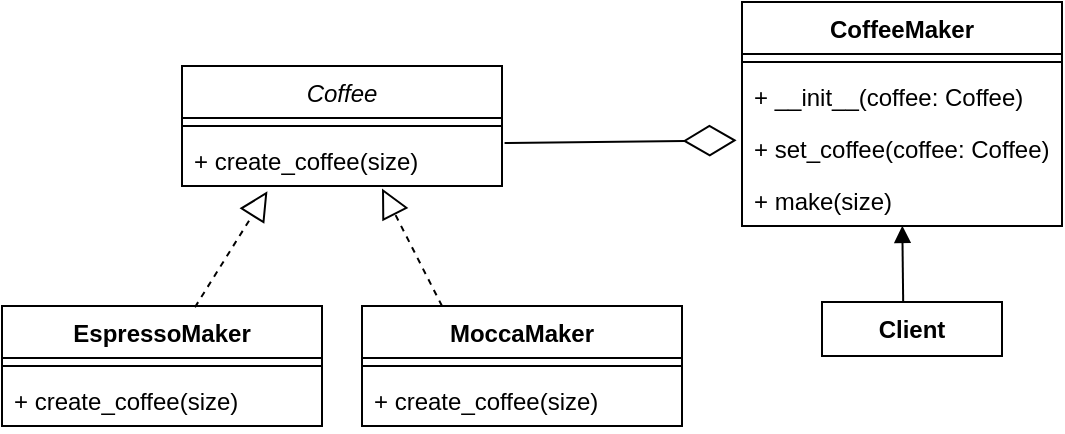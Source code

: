 <mxfile version="21.7.2" type="device">
  <diagram id="C5RBs43oDa-KdzZeNtuy" name="Page-1">
    <mxGraphModel dx="989" dy="545" grid="1" gridSize="10" guides="1" tooltips="1" connect="1" arrows="1" fold="1" page="1" pageScale="1" pageWidth="827" pageHeight="1169" math="0" shadow="0">
      <root>
        <mxCell id="WIyWlLk6GJQsqaUBKTNV-0" />
        <mxCell id="WIyWlLk6GJQsqaUBKTNV-1" parent="WIyWlLk6GJQsqaUBKTNV-0" />
        <mxCell id="jG585RBXwGGmoAw3CfAc-0" value="&lt;span style=&quot;font-weight: normal;&quot;&gt;&lt;i&gt;Coffee&lt;/i&gt;&lt;/span&gt;" style="swimlane;fontStyle=1;align=center;verticalAlign=top;childLayout=stackLayout;horizontal=1;startSize=26;horizontalStack=0;resizeParent=1;resizeParentMax=0;resizeLast=0;collapsible=1;marginBottom=0;whiteSpace=wrap;html=1;" vertex="1" parent="WIyWlLk6GJQsqaUBKTNV-1">
          <mxGeometry x="200" y="122" width="160" height="60" as="geometry" />
        </mxCell>
        <mxCell id="jG585RBXwGGmoAw3CfAc-2" value="" style="line;strokeWidth=1;fillColor=none;align=left;verticalAlign=middle;spacingTop=-1;spacingLeft=3;spacingRight=3;rotatable=0;labelPosition=right;points=[];portConstraint=eastwest;strokeColor=inherit;" vertex="1" parent="jG585RBXwGGmoAw3CfAc-0">
          <mxGeometry y="26" width="160" height="8" as="geometry" />
        </mxCell>
        <mxCell id="jG585RBXwGGmoAw3CfAc-3" value="+ create_coffee(size)" style="text;strokeColor=none;fillColor=none;align=left;verticalAlign=top;spacingLeft=4;spacingRight=4;overflow=hidden;rotatable=0;points=[[0,0.5],[1,0.5]];portConstraint=eastwest;whiteSpace=wrap;html=1;" vertex="1" parent="jG585RBXwGGmoAw3CfAc-0">
          <mxGeometry y="34" width="160" height="26" as="geometry" />
        </mxCell>
        <mxCell id="jG585RBXwGGmoAw3CfAc-4" value="CoffeeMaker" style="swimlane;fontStyle=1;align=center;verticalAlign=top;childLayout=stackLayout;horizontal=1;startSize=26;horizontalStack=0;resizeParent=1;resizeParentMax=0;resizeLast=0;collapsible=1;marginBottom=0;whiteSpace=wrap;html=1;" vertex="1" parent="WIyWlLk6GJQsqaUBKTNV-1">
          <mxGeometry x="480" y="90" width="160" height="112" as="geometry" />
        </mxCell>
        <mxCell id="jG585RBXwGGmoAw3CfAc-5" value="" style="line;strokeWidth=1;fillColor=none;align=left;verticalAlign=middle;spacingTop=-1;spacingLeft=3;spacingRight=3;rotatable=0;labelPosition=right;points=[];portConstraint=eastwest;strokeColor=inherit;" vertex="1" parent="jG585RBXwGGmoAw3CfAc-4">
          <mxGeometry y="26" width="160" height="8" as="geometry" />
        </mxCell>
        <mxCell id="jG585RBXwGGmoAw3CfAc-6" value="+ __init__(coffee: Coffee)" style="text;strokeColor=none;fillColor=none;align=left;verticalAlign=top;spacingLeft=4;spacingRight=4;overflow=hidden;rotatable=0;points=[[0,0.5],[1,0.5]];portConstraint=eastwest;whiteSpace=wrap;html=1;" vertex="1" parent="jG585RBXwGGmoAw3CfAc-4">
          <mxGeometry y="34" width="160" height="26" as="geometry" />
        </mxCell>
        <mxCell id="jG585RBXwGGmoAw3CfAc-7" value="+ set_coffee(coffee: Coffee)" style="text;strokeColor=none;fillColor=none;align=left;verticalAlign=top;spacingLeft=4;spacingRight=4;overflow=hidden;rotatable=0;points=[[0,0.5],[1,0.5]];portConstraint=eastwest;whiteSpace=wrap;html=1;" vertex="1" parent="jG585RBXwGGmoAw3CfAc-4">
          <mxGeometry y="60" width="160" height="26" as="geometry" />
        </mxCell>
        <mxCell id="jG585RBXwGGmoAw3CfAc-8" value="+ make(size)" style="text;strokeColor=none;fillColor=none;align=left;verticalAlign=top;spacingLeft=4;spacingRight=4;overflow=hidden;rotatable=0;points=[[0,0.5],[1,0.5]];portConstraint=eastwest;whiteSpace=wrap;html=1;" vertex="1" parent="jG585RBXwGGmoAw3CfAc-4">
          <mxGeometry y="86" width="160" height="26" as="geometry" />
        </mxCell>
        <mxCell id="jG585RBXwGGmoAw3CfAc-14" value="EspressoMaker" style="swimlane;fontStyle=1;align=center;verticalAlign=top;childLayout=stackLayout;horizontal=1;startSize=26;horizontalStack=0;resizeParent=1;resizeParentMax=0;resizeLast=0;collapsible=1;marginBottom=0;whiteSpace=wrap;html=1;" vertex="1" parent="WIyWlLk6GJQsqaUBKTNV-1">
          <mxGeometry x="110" y="242" width="160" height="60" as="geometry" />
        </mxCell>
        <mxCell id="jG585RBXwGGmoAw3CfAc-15" value="" style="line;strokeWidth=1;fillColor=none;align=left;verticalAlign=middle;spacingTop=-1;spacingLeft=3;spacingRight=3;rotatable=0;labelPosition=right;points=[];portConstraint=eastwest;strokeColor=inherit;" vertex="1" parent="jG585RBXwGGmoAw3CfAc-14">
          <mxGeometry y="26" width="160" height="8" as="geometry" />
        </mxCell>
        <mxCell id="jG585RBXwGGmoAw3CfAc-16" value="+ create_coffee(size)" style="text;strokeColor=none;fillColor=none;align=left;verticalAlign=top;spacingLeft=4;spacingRight=4;overflow=hidden;rotatable=0;points=[[0,0.5],[1,0.5]];portConstraint=eastwest;whiteSpace=wrap;html=1;" vertex="1" parent="jG585RBXwGGmoAw3CfAc-14">
          <mxGeometry y="34" width="160" height="26" as="geometry" />
        </mxCell>
        <mxCell id="jG585RBXwGGmoAw3CfAc-19" value="MoccaMaker" style="swimlane;fontStyle=1;align=center;verticalAlign=top;childLayout=stackLayout;horizontal=1;startSize=26;horizontalStack=0;resizeParent=1;resizeParentMax=0;resizeLast=0;collapsible=1;marginBottom=0;whiteSpace=wrap;html=1;" vertex="1" parent="WIyWlLk6GJQsqaUBKTNV-1">
          <mxGeometry x="290" y="242" width="160" height="60" as="geometry" />
        </mxCell>
        <mxCell id="jG585RBXwGGmoAw3CfAc-20" value="" style="line;strokeWidth=1;fillColor=none;align=left;verticalAlign=middle;spacingTop=-1;spacingLeft=3;spacingRight=3;rotatable=0;labelPosition=right;points=[];portConstraint=eastwest;strokeColor=inherit;" vertex="1" parent="jG585RBXwGGmoAw3CfAc-19">
          <mxGeometry y="26" width="160" height="8" as="geometry" />
        </mxCell>
        <mxCell id="jG585RBXwGGmoAw3CfAc-21" value="+ create_coffee(size)" style="text;strokeColor=none;fillColor=none;align=left;verticalAlign=top;spacingLeft=4;spacingRight=4;overflow=hidden;rotatable=0;points=[[0,0.5],[1,0.5]];portConstraint=eastwest;whiteSpace=wrap;html=1;" vertex="1" parent="jG585RBXwGGmoAw3CfAc-19">
          <mxGeometry y="34" width="160" height="26" as="geometry" />
        </mxCell>
        <mxCell id="jG585RBXwGGmoAw3CfAc-22" value="" style="endArrow=block;dashed=1;endFill=0;endSize=12;html=1;rounded=0;exitX=0.603;exitY=0.01;exitDx=0;exitDy=0;exitPerimeter=0;entryX=0.267;entryY=1.102;entryDx=0;entryDy=0;entryPerimeter=0;" edge="1" parent="WIyWlLk6GJQsqaUBKTNV-1" source="jG585RBXwGGmoAw3CfAc-14" target="jG585RBXwGGmoAw3CfAc-3">
          <mxGeometry width="160" relative="1" as="geometry">
            <mxPoint x="190" y="220" as="sourcePoint" />
            <mxPoint x="350" y="220" as="targetPoint" />
          </mxGeometry>
        </mxCell>
        <mxCell id="jG585RBXwGGmoAw3CfAc-23" value="" style="endArrow=block;dashed=1;endFill=0;endSize=12;html=1;rounded=0;exitX=0.25;exitY=0;exitDx=0;exitDy=0;entryX=0.625;entryY=1.049;entryDx=0;entryDy=0;entryPerimeter=0;" edge="1" parent="WIyWlLk6GJQsqaUBKTNV-1" source="jG585RBXwGGmoAw3CfAc-19" target="jG585RBXwGGmoAw3CfAc-3">
          <mxGeometry width="160" relative="1" as="geometry">
            <mxPoint x="270" y="242" as="sourcePoint" />
            <mxPoint x="317" y="184" as="targetPoint" />
          </mxGeometry>
        </mxCell>
        <mxCell id="jG585RBXwGGmoAw3CfAc-24" value="" style="endArrow=diamondThin;endFill=0;endSize=24;html=1;rounded=0;exitX=1.008;exitY=0.174;exitDx=0;exitDy=0;exitPerimeter=0;entryX=-0.017;entryY=0.351;entryDx=0;entryDy=0;entryPerimeter=0;" edge="1" parent="WIyWlLk6GJQsqaUBKTNV-1" source="jG585RBXwGGmoAw3CfAc-3" target="jG585RBXwGGmoAw3CfAc-7">
          <mxGeometry width="160" relative="1" as="geometry">
            <mxPoint x="380" y="160" as="sourcePoint" />
            <mxPoint x="510" y="160" as="targetPoint" />
          </mxGeometry>
        </mxCell>
        <mxCell id="jG585RBXwGGmoAw3CfAc-25" value="&lt;b&gt;Client&lt;/b&gt;" style="html=1;whiteSpace=wrap;" vertex="1" parent="WIyWlLk6GJQsqaUBKTNV-1">
          <mxGeometry x="520" y="240" width="90" height="27" as="geometry" />
        </mxCell>
        <mxCell id="jG585RBXwGGmoAw3CfAc-26" value="" style="html=1;verticalAlign=bottom;endArrow=block;curved=0;rounded=0;entryX=0.501;entryY=0.997;entryDx=0;entryDy=0;entryPerimeter=0;exitX=0.451;exitY=0.007;exitDx=0;exitDy=0;exitPerimeter=0;" edge="1" parent="WIyWlLk6GJQsqaUBKTNV-1" source="jG585RBXwGGmoAw3CfAc-25" target="jG585RBXwGGmoAw3CfAc-8">
          <mxGeometry width="80" relative="1" as="geometry">
            <mxPoint x="560.74" y="242.004" as="sourcePoint" />
            <mxPoint x="559.26" y="203.036" as="targetPoint" />
          </mxGeometry>
        </mxCell>
      </root>
    </mxGraphModel>
  </diagram>
</mxfile>
